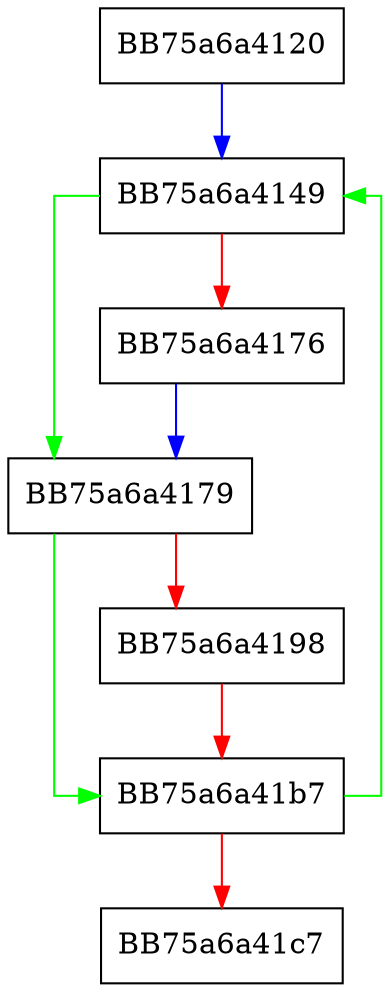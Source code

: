 digraph AdjustPathForPlatform {
  node [shape="box"];
  graph [splines=ortho];
  BB75a6a4120 -> BB75a6a4149 [color="blue"];
  BB75a6a4149 -> BB75a6a4179 [color="green"];
  BB75a6a4149 -> BB75a6a4176 [color="red"];
  BB75a6a4176 -> BB75a6a4179 [color="blue"];
  BB75a6a4179 -> BB75a6a41b7 [color="green"];
  BB75a6a4179 -> BB75a6a4198 [color="red"];
  BB75a6a4198 -> BB75a6a41b7 [color="red"];
  BB75a6a41b7 -> BB75a6a4149 [color="green"];
  BB75a6a41b7 -> BB75a6a41c7 [color="red"];
}